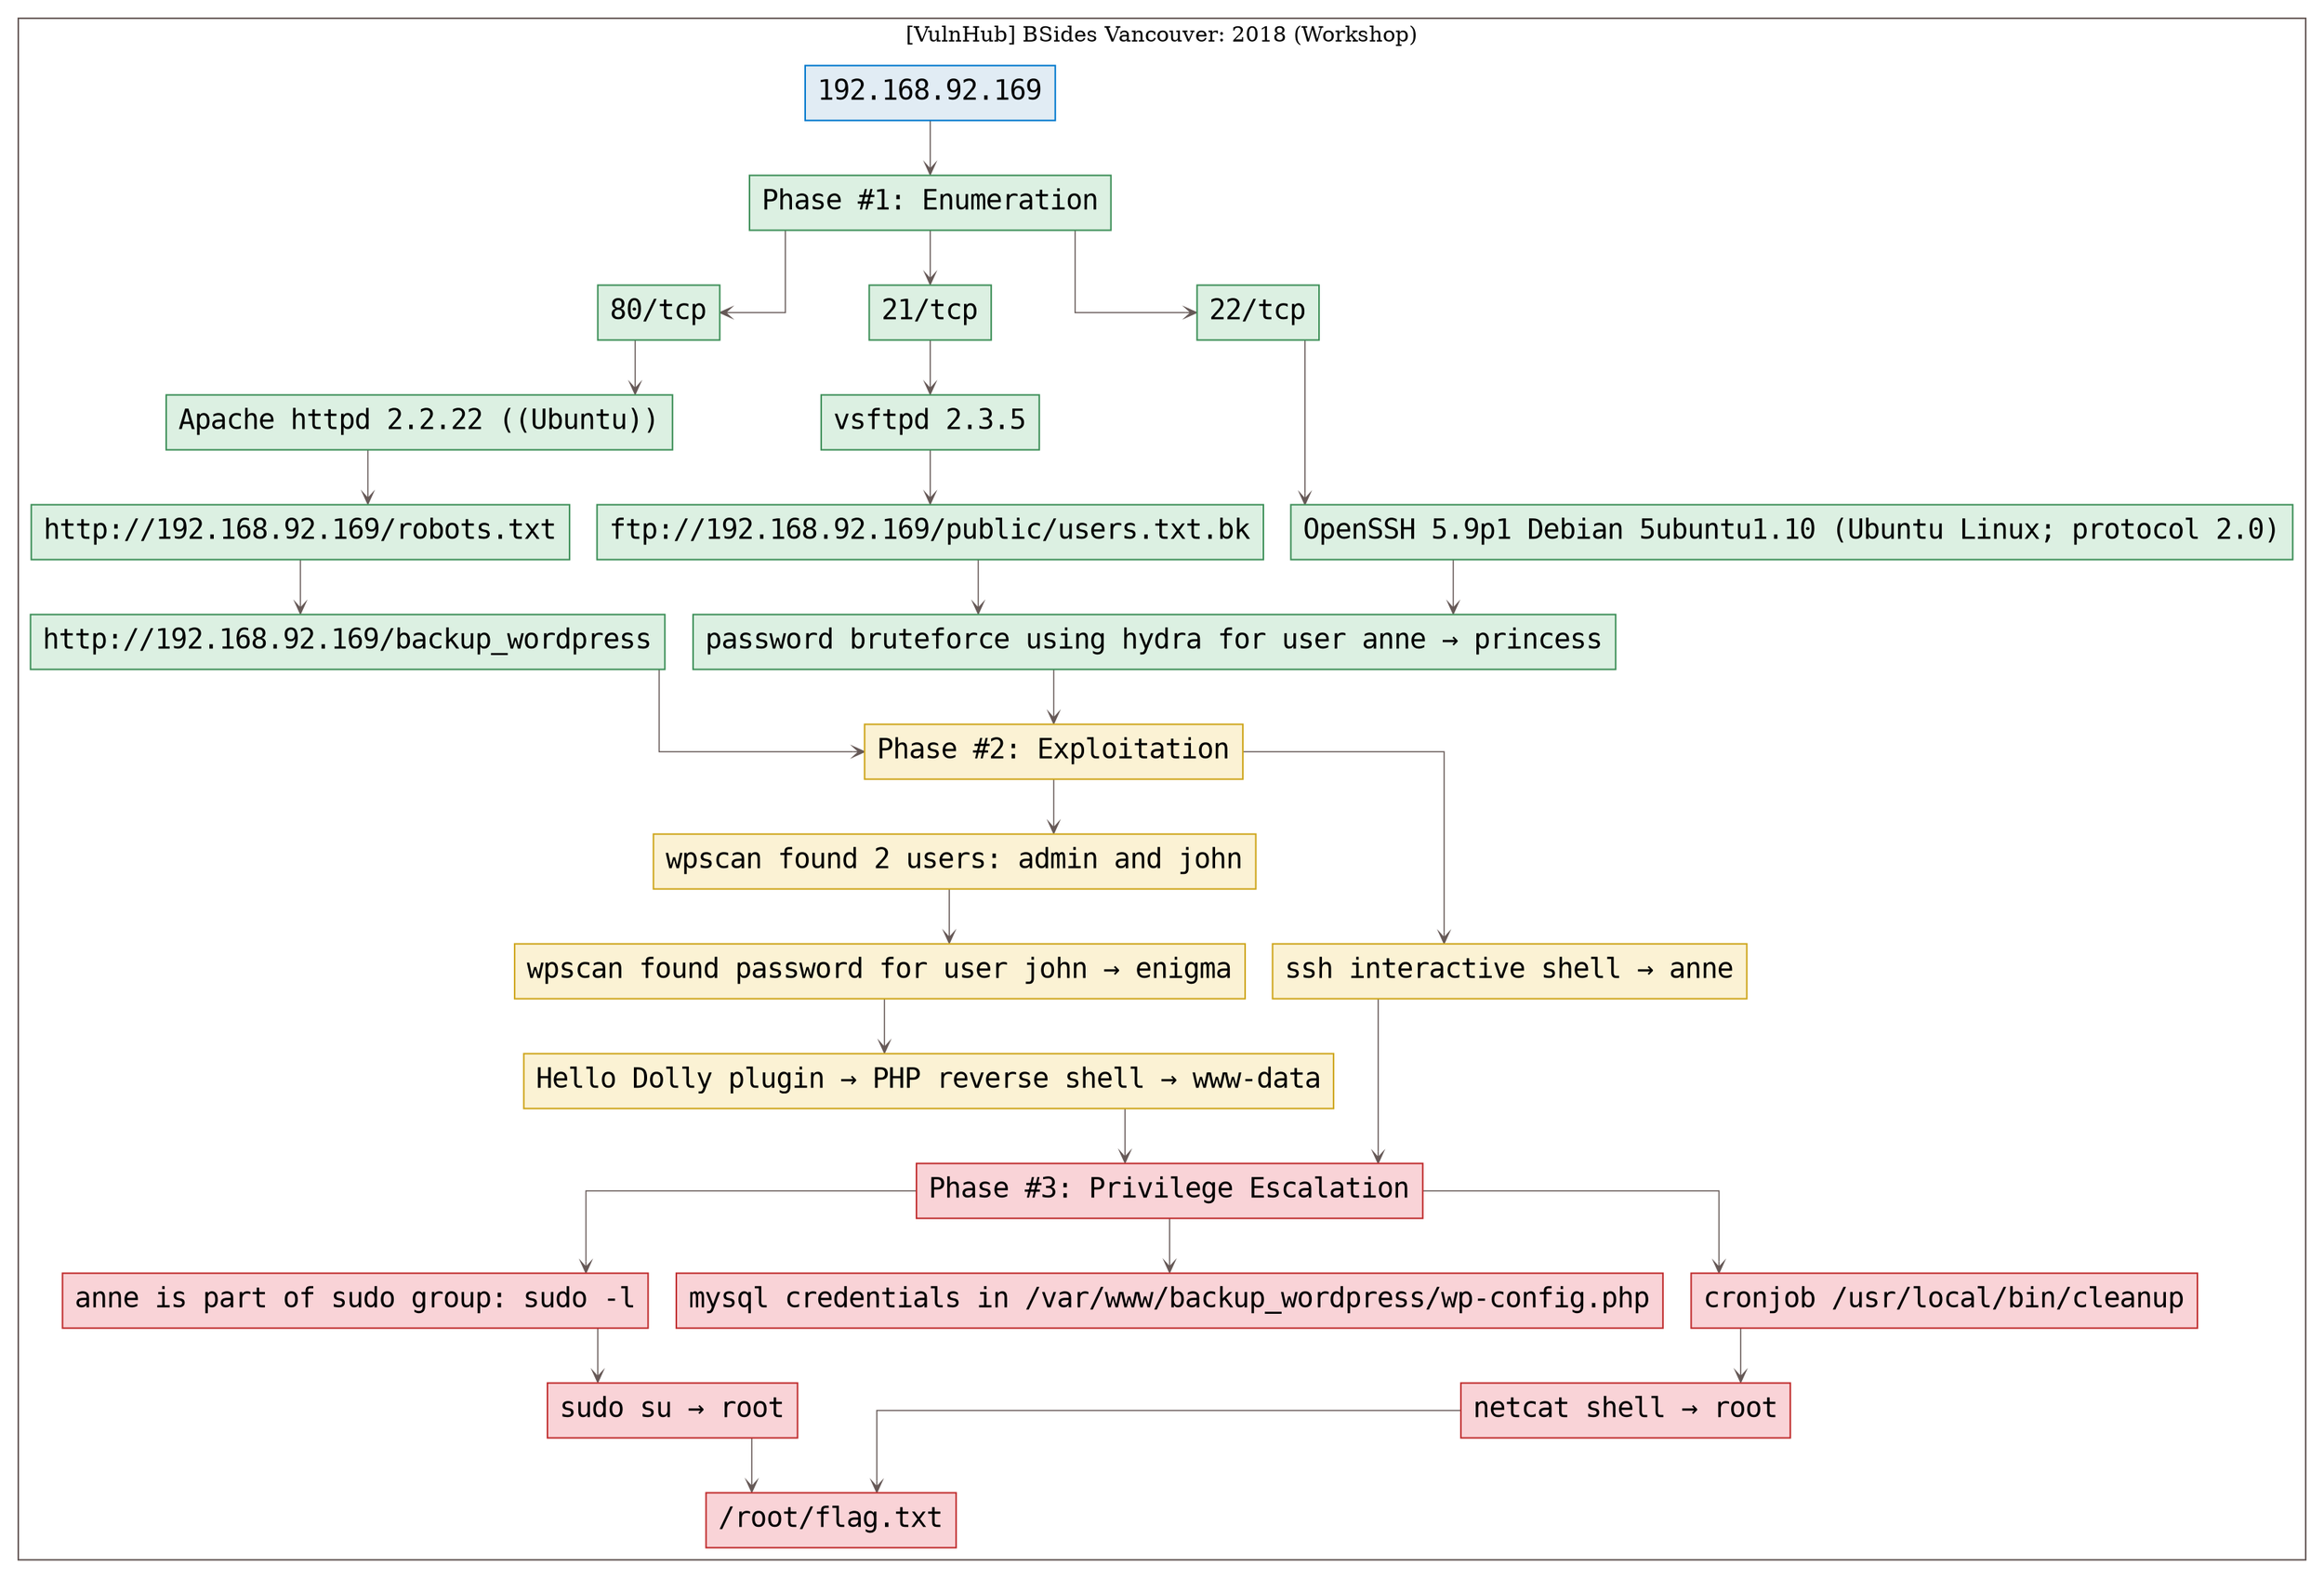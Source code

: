 digraph G {
  #rankdir=LR;
  nodesdictep=1.0; splines="ortho"; K=0.6; overlap=scale; fixedsize=true; resolution=72; bgcolor="#ffffff"; outputorder="edgesfirst";
  node [fontname="courier" fontsize=18 shape=box width=0.25 fillcolor="white" style="filled,solid"];
  edge [style=solid color="#665957" penwidth=0.75 arrowhead=vee arrowsize=0.75 ];

  0[label="192.168.92.169" color="#0077cc" fillcolor="#e1ecf4" tooltip="[VulnHub] BSides Vancouver: 2018 (Workshop)"];
  10[label="Phase #3: Privilege Escalation" color="#c02d2e" fillcolor="#f9d3d7" tooltip="Phase #3:Privilege Escalation"];
  11[label="anne is part of sudo group: sudo -l" color="#c02d2e" fillcolor="#f9d3d7" tooltip="Phase #3:Privilege Escalation"];
  12[label="sudo su → root" color="#c02d2e" fillcolor="#f9d3d7" tooltip="Phase #3:Privilege Escalation"];
  13[label="/root/flag.txt" color="#c02d2e" fillcolor="#f9d3d7" tooltip="Phase #3:Privilege Escalation"];
  14[label="80/tcp" color="#3d8f58" fillcolor="#dcf0e2" tooltip="Phase #1:Enumeration"];
  15[label="Apache httpd 2.2.22 ((Ubuntu))" color="#3d8f58" fillcolor="#dcf0e2" tooltip="Phase #1:Enumeration"];
  16[label="http://192.168.92.169/robots.txt" color="#3d8f58" fillcolor="#dcf0e2" tooltip="Phase #1:Enumeration"];
  17[label="http://192.168.92.169/backup_wordpress" color="#3d8f58" fillcolor="#dcf0e2" tooltip="Phase #1:Enumeration"];
  18[label="wpscan found 2 users: admin and john" color="#cea51b" fillcolor="#fbf2d4" tooltip="Phase #2:Exploitation"];
  19[label="wpscan found password for user john → enigma" color="#cea51b" fillcolor="#fbf2d4" tooltip="Phase #2:Exploitation"];
  1[label="Phase #1: Enumeration" color="#3d8f58" fillcolor="#dcf0e2" tooltip="Phase #1:Enumeration"];
  20[label="Hello Dolly plugin → PHP reverse shell → www-data" color="#cea51b" fillcolor="#fbf2d4" tooltip="Phase #2:Exploitation"];
  21[label="mysql credentials in /var/www/backup_wordpress/wp-config.php" color="#c02d2e" fillcolor="#f9d3d7" tooltip="Phase #3:Privilege Escalation"];
  22[label="cronjob /usr/local/bin/cleanup" color="#c02d2e" fillcolor="#f9d3d7" tooltip="Phase #3:Privilege Escalation"];
  23[label="netcat shell → root" color="#c02d2e" fillcolor="#f9d3d7" tooltip="Phase #3:Privilege Escalation"];
  2[label="21/tcp" color="#3d8f58" fillcolor="#dcf0e2" tooltip="Phase #1:Enumeration"];
  3[label="vsftpd 2.3.5" color="#3d8f58" fillcolor="#dcf0e2" tooltip="Phase #1:Enumeration"];
  4[label="ftp://192.168.92.169/public/users.txt.bk" color="#3d8f58" fillcolor="#dcf0e2" tooltip="Phase #1:Enumeration"];
  5[label="password bruteforce using hydra for user anne → princess" color="#3d8f58" fillcolor="#dcf0e2" tooltip="Phase #1:Enumeration"];
  6[label="22/tcp" color="#3d8f58" fillcolor="#dcf0e2" tooltip="Phase #1:Enumeration"];
  7[label="OpenSSH 5.9p1 Debian 5ubuntu1.10 (Ubuntu Linux; protocol 2.0)" color="#3d8f58" fillcolor="#dcf0e2" tooltip="Phase #1:Enumeration"];
  8[label="Phase #2: Exploitation" color="#cea51b" fillcolor="#fbf2d4" tooltip="Phase #2:Exploitation"];
  9[label="ssh interactive shell → anne" color="#cea51b" fillcolor="#fbf2d4" tooltip="Phase #2:Exploitation"];

  subgraph cluster_0 {
    node [style="filled,solid"];
    label = "[VulnHub] BSides Vancouver: 2018 (Workshop)";
    color = "#665957";
    0 -> 1 [color="#665957"];
    1 -> 14 [color="#665957"];
    1 -> 2 [color="#665957"];
    1 -> 6 [color="#665957"];
    10 -> 11 [color="#665957"];
    10 -> 21 [color="#665957"];
    10 -> 22 [color="#665957"];
    11 -> 12 [color="#665957"];
    12 -> 13 [color="#665957"];
    14 -> 15 [color="#665957"];
    15 -> 16 [color="#665957"];
    16 -> 17 [color="#665957"];
    17 -> 8 [color="#665957"];
    18 -> 19 [color="#665957"];
    19 -> 20 [color="#665957"];
    2 -> 3 [color="#665957"];
    20 -> 10 [color="#665957"];
    22 -> 23 [color="#665957"];
    23 -> 13 [color="#665957"];
    3 -> 4 [color="#665957"];
    4 -> 5 [color="#665957"];
    5 -> 8 [color="#665957"];
    6 -> 7 [color="#665957"];
    7 -> 5 [color="#665957"];
    8 -> 18 [color="#665957"];
    8 -> 9 [color="#665957"];
    9 -> 10 [color="#665957"];
  }
}
